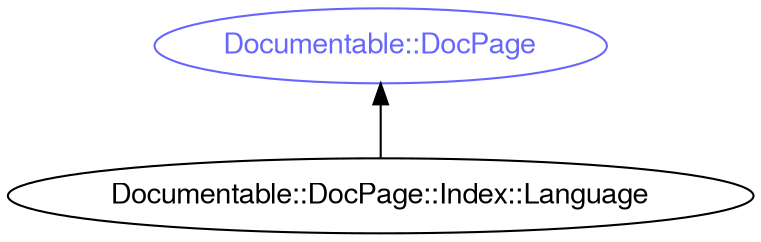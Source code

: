 digraph "perl6-type-graph" {
    rankdir=BT;
    splines=polyline;
    overlap=false; 
    // Types
    "Documentable::DocPage::Index::Language" [color="#000000", fontcolor="#000000", href="/type/Documentable::DocPage::Index::Language", fontname="FreeSans"];
    "Documentable::DocPage" [color="#6666FF", fontcolor="#6666FF", href="/type/Documentable::DocPage", fontname="FreeSans"];

    // Superclasses
    "Documentable::DocPage::Index::Language" -> "Documentable::DocPage" [color="#000000"];

    // Roles
}
